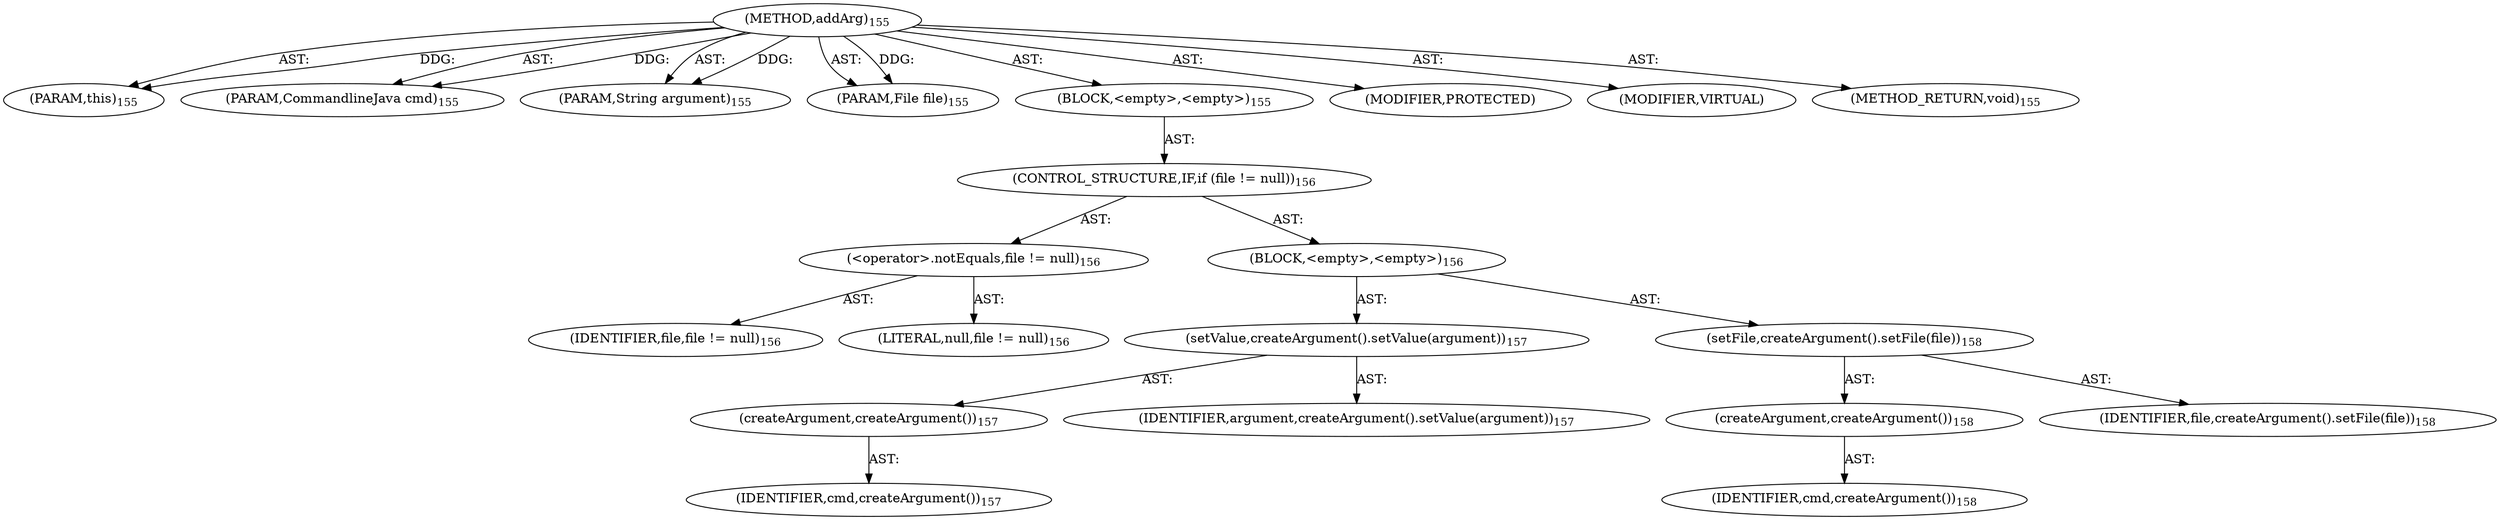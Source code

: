 digraph "addArg" {  
"111669149701" [label = <(METHOD,addArg)<SUB>155</SUB>> ]
"115964117007" [label = <(PARAM,this)<SUB>155</SUB>> ]
"115964117008" [label = <(PARAM,CommandlineJava cmd)<SUB>155</SUB>> ]
"115964117009" [label = <(PARAM,String argument)<SUB>155</SUB>> ]
"115964117010" [label = <(PARAM,File file)<SUB>155</SUB>> ]
"25769803785" [label = <(BLOCK,&lt;empty&gt;,&lt;empty&gt;)<SUB>155</SUB>> ]
"47244640260" [label = <(CONTROL_STRUCTURE,IF,if (file != null))<SUB>156</SUB>> ]
"30064771114" [label = <(&lt;operator&gt;.notEquals,file != null)<SUB>156</SUB>> ]
"68719476770" [label = <(IDENTIFIER,file,file != null)<SUB>156</SUB>> ]
"90194313225" [label = <(LITERAL,null,file != null)<SUB>156</SUB>> ]
"25769803786" [label = <(BLOCK,&lt;empty&gt;,&lt;empty&gt;)<SUB>156</SUB>> ]
"30064771115" [label = <(setValue,createArgument().setValue(argument))<SUB>157</SUB>> ]
"30064771116" [label = <(createArgument,createArgument())<SUB>157</SUB>> ]
"68719476771" [label = <(IDENTIFIER,cmd,createArgument())<SUB>157</SUB>> ]
"68719476772" [label = <(IDENTIFIER,argument,createArgument().setValue(argument))<SUB>157</SUB>> ]
"30064771117" [label = <(setFile,createArgument().setFile(file))<SUB>158</SUB>> ]
"30064771118" [label = <(createArgument,createArgument())<SUB>158</SUB>> ]
"68719476773" [label = <(IDENTIFIER,cmd,createArgument())<SUB>158</SUB>> ]
"68719476774" [label = <(IDENTIFIER,file,createArgument().setFile(file))<SUB>158</SUB>> ]
"133143986189" [label = <(MODIFIER,PROTECTED)> ]
"133143986190" [label = <(MODIFIER,VIRTUAL)> ]
"128849018885" [label = <(METHOD_RETURN,void)<SUB>155</SUB>> ]
  "111669149701" -> "115964117007"  [ label = "AST: "] 
  "111669149701" -> "115964117008"  [ label = "AST: "] 
  "111669149701" -> "115964117009"  [ label = "AST: "] 
  "111669149701" -> "115964117010"  [ label = "AST: "] 
  "111669149701" -> "25769803785"  [ label = "AST: "] 
  "111669149701" -> "133143986189"  [ label = "AST: "] 
  "111669149701" -> "133143986190"  [ label = "AST: "] 
  "111669149701" -> "128849018885"  [ label = "AST: "] 
  "25769803785" -> "47244640260"  [ label = "AST: "] 
  "47244640260" -> "30064771114"  [ label = "AST: "] 
  "47244640260" -> "25769803786"  [ label = "AST: "] 
  "30064771114" -> "68719476770"  [ label = "AST: "] 
  "30064771114" -> "90194313225"  [ label = "AST: "] 
  "25769803786" -> "30064771115"  [ label = "AST: "] 
  "25769803786" -> "30064771117"  [ label = "AST: "] 
  "30064771115" -> "30064771116"  [ label = "AST: "] 
  "30064771115" -> "68719476772"  [ label = "AST: "] 
  "30064771116" -> "68719476771"  [ label = "AST: "] 
  "30064771117" -> "30064771118"  [ label = "AST: "] 
  "30064771117" -> "68719476774"  [ label = "AST: "] 
  "30064771118" -> "68719476773"  [ label = "AST: "] 
  "111669149701" -> "115964117007"  [ label = "DDG: "] 
  "111669149701" -> "115964117008"  [ label = "DDG: "] 
  "111669149701" -> "115964117009"  [ label = "DDG: "] 
  "111669149701" -> "115964117010"  [ label = "DDG: "] 
}
